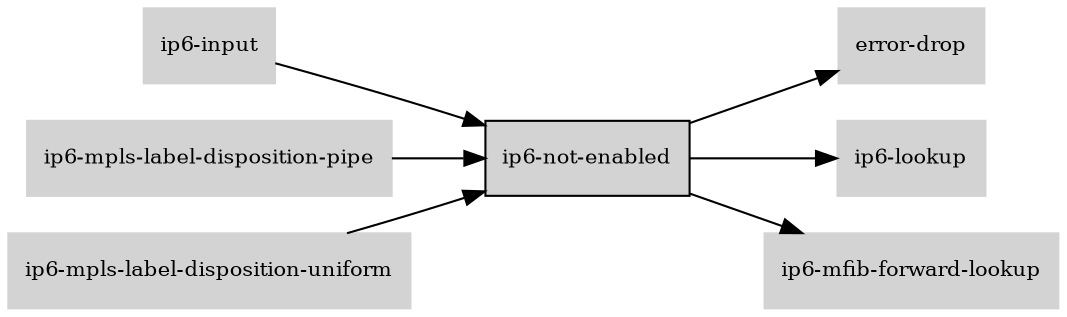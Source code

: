 digraph "ip6_not_enabled_subgraph" {
  rankdir=LR;
  node [shape=box, style=filled, fontsize=10, color=lightgray, fontcolor=black, fillcolor=lightgray];
  "ip6-not-enabled" [color=black, fontcolor=black, fillcolor=lightgray];
  edge [fontsize=8];
  "ip6-input" -> "ip6-not-enabled";
  "ip6-mpls-label-disposition-pipe" -> "ip6-not-enabled";
  "ip6-mpls-label-disposition-uniform" -> "ip6-not-enabled";
  "ip6-not-enabled" -> "error-drop";
  "ip6-not-enabled" -> "ip6-lookup";
  "ip6-not-enabled" -> "ip6-mfib-forward-lookup";
}
